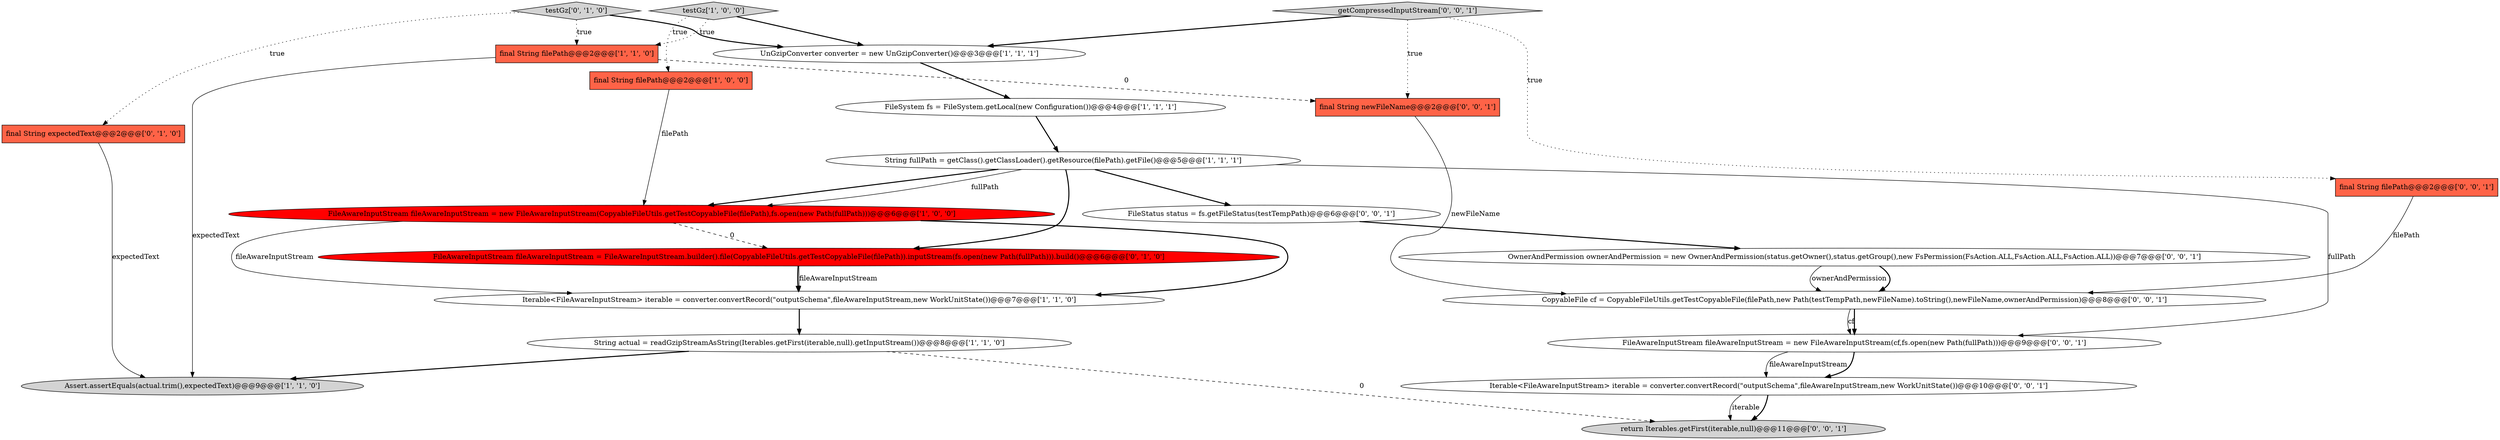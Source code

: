 digraph {
15 [style = filled, label = "FileAwareInputStream fileAwareInputStream = new FileAwareInputStream(cf,fs.open(new Path(fullPath)))@@@9@@@['0', '0', '1']", fillcolor = white, shape = ellipse image = "AAA0AAABBB3BBB"];
0 [style = filled, label = "Assert.assertEquals(actual.trim(),expectedText)@@@9@@@['1', '1', '0']", fillcolor = lightgray, shape = ellipse image = "AAA0AAABBB1BBB"];
11 [style = filled, label = "FileAwareInputStream fileAwareInputStream = FileAwareInputStream.builder().file(CopyableFileUtils.getTestCopyableFile(filePath)).inputStream(fs.open(new Path(fullPath))).build()@@@6@@@['0', '1', '0']", fillcolor = red, shape = ellipse image = "AAA1AAABBB2BBB"];
17 [style = filled, label = "final String newFileName@@@2@@@['0', '0', '1']", fillcolor = tomato, shape = box image = "AAA0AAABBB3BBB"];
1 [style = filled, label = "final String filePath@@@2@@@['1', '0', '0']", fillcolor = tomato, shape = box image = "AAA0AAABBB1BBB"];
10 [style = filled, label = "testGz['0', '1', '0']", fillcolor = lightgray, shape = diamond image = "AAA0AAABBB2BBB"];
20 [style = filled, label = "OwnerAndPermission ownerAndPermission = new OwnerAndPermission(status.getOwner(),status.getGroup(),new FsPermission(FsAction.ALL,FsAction.ALL,FsAction.ALL))@@@7@@@['0', '0', '1']", fillcolor = white, shape = ellipse image = "AAA0AAABBB3BBB"];
6 [style = filled, label = "final String filePath@@@2@@@['1', '1', '0']", fillcolor = tomato, shape = box image = "AAA0AAABBB1BBB"];
14 [style = filled, label = "CopyableFile cf = CopyableFileUtils.getTestCopyableFile(filePath,new Path(testTempPath,newFileName).toString(),newFileName,ownerAndPermission)@@@8@@@['0', '0', '1']", fillcolor = white, shape = ellipse image = "AAA0AAABBB3BBB"];
3 [style = filled, label = "UnGzipConverter converter = new UnGzipConverter()@@@3@@@['1', '1', '1']", fillcolor = white, shape = ellipse image = "AAA0AAABBB1BBB"];
19 [style = filled, label = "return Iterables.getFirst(iterable,null)@@@11@@@['0', '0', '1']", fillcolor = lightgray, shape = ellipse image = "AAA0AAABBB3BBB"];
5 [style = filled, label = "FileAwareInputStream fileAwareInputStream = new FileAwareInputStream(CopyableFileUtils.getTestCopyableFile(filePath),fs.open(new Path(fullPath)))@@@6@@@['1', '0', '0']", fillcolor = red, shape = ellipse image = "AAA1AAABBB1BBB"];
18 [style = filled, label = "FileStatus status = fs.getFileStatus(testTempPath)@@@6@@@['0', '0', '1']", fillcolor = white, shape = ellipse image = "AAA0AAABBB3BBB"];
21 [style = filled, label = "Iterable<FileAwareInputStream> iterable = converter.convertRecord(\"outputSchema\",fileAwareInputStream,new WorkUnitState())@@@10@@@['0', '0', '1']", fillcolor = white, shape = ellipse image = "AAA0AAABBB3BBB"];
2 [style = filled, label = "testGz['1', '0', '0']", fillcolor = lightgray, shape = diamond image = "AAA0AAABBB1BBB"];
12 [style = filled, label = "final String expectedText@@@2@@@['0', '1', '0']", fillcolor = tomato, shape = box image = "AAA0AAABBB2BBB"];
8 [style = filled, label = "String fullPath = getClass().getClassLoader().getResource(filePath).getFile()@@@5@@@['1', '1', '1']", fillcolor = white, shape = ellipse image = "AAA0AAABBB1BBB"];
16 [style = filled, label = "getCompressedInputStream['0', '0', '1']", fillcolor = lightgray, shape = diamond image = "AAA0AAABBB3BBB"];
4 [style = filled, label = "FileSystem fs = FileSystem.getLocal(new Configuration())@@@4@@@['1', '1', '1']", fillcolor = white, shape = ellipse image = "AAA0AAABBB1BBB"];
7 [style = filled, label = "String actual = readGzipStreamAsString(Iterables.getFirst(iterable,null).getInputStream())@@@8@@@['1', '1', '0']", fillcolor = white, shape = ellipse image = "AAA0AAABBB1BBB"];
13 [style = filled, label = "final String filePath@@@2@@@['0', '0', '1']", fillcolor = tomato, shape = box image = "AAA0AAABBB3BBB"];
9 [style = filled, label = "Iterable<FileAwareInputStream> iterable = converter.convertRecord(\"outputSchema\",fileAwareInputStream,new WorkUnitState())@@@7@@@['1', '1', '0']", fillcolor = white, shape = ellipse image = "AAA0AAABBB1BBB"];
15->21 [style = solid, label="fileAwareInputStream"];
16->3 [style = bold, label=""];
10->6 [style = dotted, label="true"];
10->12 [style = dotted, label="true"];
5->9 [style = bold, label=""];
21->19 [style = bold, label=""];
16->13 [style = dotted, label="true"];
21->19 [style = solid, label="iterable"];
15->21 [style = bold, label=""];
8->18 [style = bold, label=""];
14->15 [style = solid, label="cf"];
2->3 [style = bold, label=""];
16->17 [style = dotted, label="true"];
8->15 [style = solid, label="fullPath"];
1->5 [style = solid, label="filePath"];
10->3 [style = bold, label=""];
7->0 [style = bold, label=""];
20->14 [style = bold, label=""];
6->17 [style = dashed, label="0"];
9->7 [style = bold, label=""];
11->9 [style = bold, label=""];
20->14 [style = solid, label="ownerAndPermission"];
6->0 [style = solid, label="expectedText"];
3->4 [style = bold, label=""];
5->9 [style = solid, label="fileAwareInputStream"];
18->20 [style = bold, label=""];
8->5 [style = bold, label=""];
5->11 [style = dashed, label="0"];
7->19 [style = dashed, label="0"];
11->9 [style = solid, label="fileAwareInputStream"];
2->1 [style = dotted, label="true"];
2->6 [style = dotted, label="true"];
4->8 [style = bold, label=""];
12->0 [style = solid, label="expectedText"];
14->15 [style = bold, label=""];
17->14 [style = solid, label="newFileName"];
8->11 [style = bold, label=""];
8->5 [style = solid, label="fullPath"];
13->14 [style = solid, label="filePath"];
}
